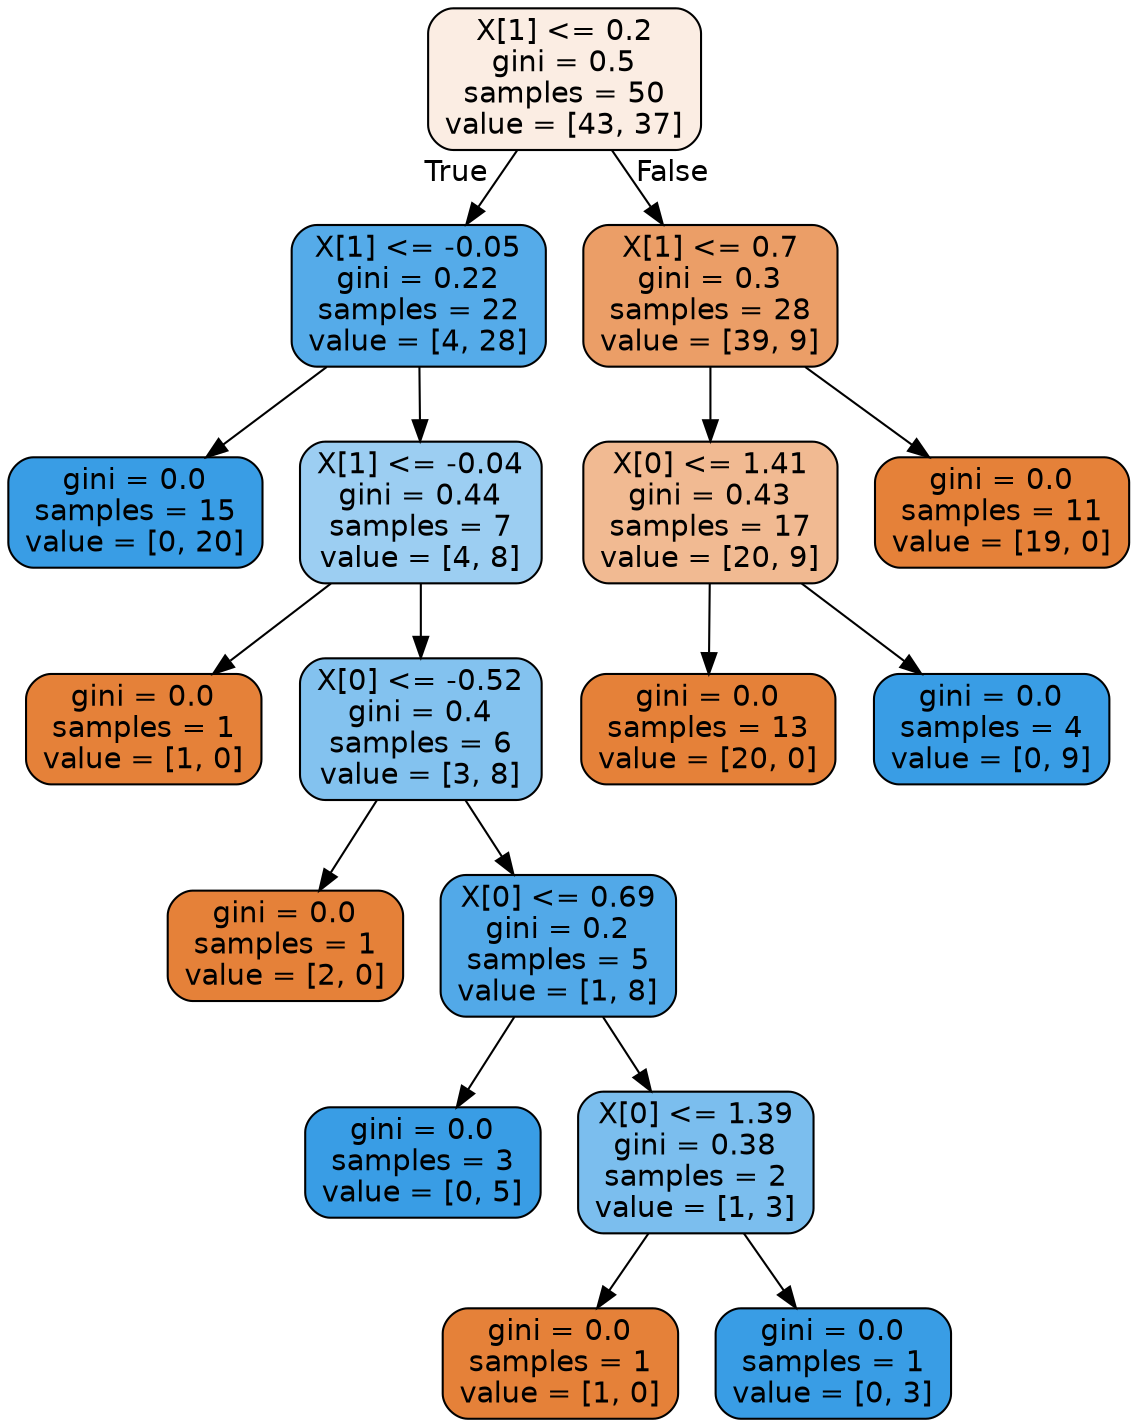 digraph Tree {
node [shape=box, style="filled, rounded", color="black", fontname=helvetica] ;
edge [fontname=helvetica] ;
0 [label="X[1] <= 0.2\ngini = 0.5\nsamples = 50\nvalue = [43, 37]", fillcolor="#fbede3"] ;
1 [label="X[1] <= -0.05\ngini = 0.22\nsamples = 22\nvalue = [4, 28]", fillcolor="#55abe9"] ;
0 -> 1 [labeldistance=2.5, labelangle=45, headlabel="True"] ;
2 [label="gini = 0.0\nsamples = 15\nvalue = [0, 20]", fillcolor="#399de5"] ;
1 -> 2 ;
3 [label="X[1] <= -0.04\ngini = 0.44\nsamples = 7\nvalue = [4, 8]", fillcolor="#9ccef2"] ;
1 -> 3 ;
4 [label="gini = 0.0\nsamples = 1\nvalue = [1, 0]", fillcolor="#e58139"] ;
3 -> 4 ;
5 [label="X[0] <= -0.52\ngini = 0.4\nsamples = 6\nvalue = [3, 8]", fillcolor="#83c2ef"] ;
3 -> 5 ;
6 [label="gini = 0.0\nsamples = 1\nvalue = [2, 0]", fillcolor="#e58139"] ;
5 -> 6 ;
7 [label="X[0] <= 0.69\ngini = 0.2\nsamples = 5\nvalue = [1, 8]", fillcolor="#52a9e8"] ;
5 -> 7 ;
8 [label="gini = 0.0\nsamples = 3\nvalue = [0, 5]", fillcolor="#399de5"] ;
7 -> 8 ;
9 [label="X[0] <= 1.39\ngini = 0.38\nsamples = 2\nvalue = [1, 3]", fillcolor="#7bbeee"] ;
7 -> 9 ;
10 [label="gini = 0.0\nsamples = 1\nvalue = [1, 0]", fillcolor="#e58139"] ;
9 -> 10 ;
11 [label="gini = 0.0\nsamples = 1\nvalue = [0, 3]", fillcolor="#399de5"] ;
9 -> 11 ;
12 [label="X[1] <= 0.7\ngini = 0.3\nsamples = 28\nvalue = [39, 9]", fillcolor="#eb9e67"] ;
0 -> 12 [labeldistance=2.5, labelangle=-45, headlabel="False"] ;
13 [label="X[0] <= 1.41\ngini = 0.43\nsamples = 17\nvalue = [20, 9]", fillcolor="#f1ba92"] ;
12 -> 13 ;
14 [label="gini = 0.0\nsamples = 13\nvalue = [20, 0]", fillcolor="#e58139"] ;
13 -> 14 ;
15 [label="gini = 0.0\nsamples = 4\nvalue = [0, 9]", fillcolor="#399de5"] ;
13 -> 15 ;
16 [label="gini = 0.0\nsamples = 11\nvalue = [19, 0]", fillcolor="#e58139"] ;
12 -> 16 ;
}